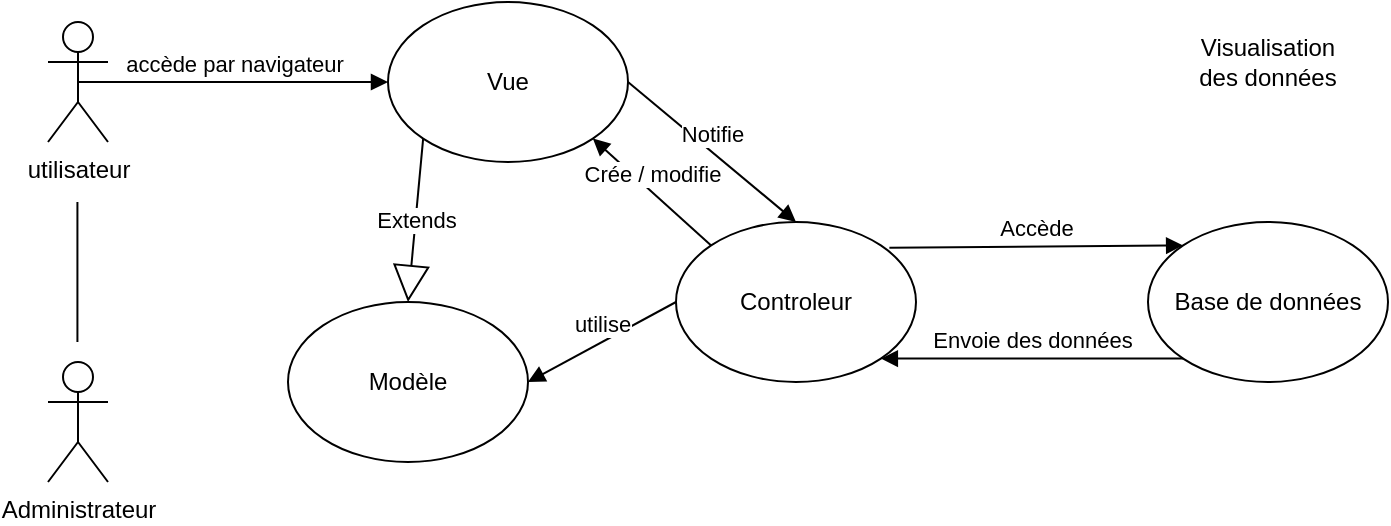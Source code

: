 <mxfile version="13.9.9" type="device"><diagram id="rpkbqPBAGdfF_mykBUv9" name="Page-1"><mxGraphModel dx="1422" dy="822" grid="1" gridSize="10" guides="1" tooltips="1" connect="1" arrows="1" fold="1" page="1" pageScale="1" pageWidth="827" pageHeight="1169" math="0" shadow="0"><root><mxCell id="0"/><mxCell id="1" parent="0"/><mxCell id="r9mdGP4UPuByvkLqKNBe-1" value="utilisateur" style="shape=umlActor;verticalLabelPosition=bottom;verticalAlign=top;html=1;outlineConnect=0;" parent="1" vertex="1"><mxGeometry x="40" y="80" width="30" height="60" as="geometry"/></mxCell><mxCell id="r9mdGP4UPuByvkLqKNBe-2" value="Vue" style="ellipse;whiteSpace=wrap;html=1;" parent="1" vertex="1"><mxGeometry x="210" y="70" width="120" height="80" as="geometry"/></mxCell><mxCell id="r9mdGP4UPuByvkLqKNBe-3" value="Modèle" style="ellipse;whiteSpace=wrap;html=1;" parent="1" vertex="1"><mxGeometry x="160" y="220" width="120" height="80" as="geometry"/></mxCell><mxCell id="r9mdGP4UPuByvkLqKNBe-4" value="Controleur" style="ellipse;whiteSpace=wrap;html=1;" parent="1" vertex="1"><mxGeometry x="354" y="180" width="120" height="80" as="geometry"/></mxCell><mxCell id="r9mdGP4UPuByvkLqKNBe-5" value="Base de données" style="ellipse;whiteSpace=wrap;html=1;" parent="1" vertex="1"><mxGeometry x="590" y="180" width="120" height="80" as="geometry"/></mxCell><mxCell id="r9mdGP4UPuByvkLqKNBe-7" value="accède par navigateur" style="html=1;verticalAlign=bottom;endArrow=block;exitX=0.5;exitY=0.5;exitDx=0;exitDy=0;exitPerimeter=0;" parent="1" source="r9mdGP4UPuByvkLqKNBe-1" target="r9mdGP4UPuByvkLqKNBe-2" edge="1"><mxGeometry width="80" relative="1" as="geometry"><mxPoint x="310" y="400" as="sourcePoint"/><mxPoint x="390" y="400" as="targetPoint"/></mxGeometry></mxCell><mxCell id="r9mdGP4UPuByvkLqKNBe-8" value="utilise" style="html=1;verticalAlign=bottom;endArrow=block;exitX=0;exitY=0.5;exitDx=0;exitDy=0;entryX=1;entryY=0.5;entryDx=0;entryDy=0;" parent="1" source="r9mdGP4UPuByvkLqKNBe-4" target="r9mdGP4UPuByvkLqKNBe-3" edge="1"><mxGeometry width="80" relative="1" as="geometry"><mxPoint x="320" y="260" as="sourcePoint"/><mxPoint x="400" y="260" as="targetPoint"/></mxGeometry></mxCell><mxCell id="r9mdGP4UPuByvkLqKNBe-9" value="Crée / modifie" style="html=1;verticalAlign=bottom;endArrow=block;exitX=0;exitY=0;exitDx=0;exitDy=0;entryX=1;entryY=1;entryDx=0;entryDy=0;" parent="1" source="r9mdGP4UPuByvkLqKNBe-4" target="r9mdGP4UPuByvkLqKNBe-2" edge="1"><mxGeometry width="80" relative="1" as="geometry"><mxPoint x="380" y="310" as="sourcePoint"/><mxPoint x="460" y="310" as="targetPoint"/></mxGeometry></mxCell><mxCell id="r9mdGP4UPuByvkLqKNBe-10" value="Notifie" style="html=1;verticalAlign=bottom;endArrow=block;exitX=1;exitY=0.5;exitDx=0;exitDy=0;entryX=0.5;entryY=0;entryDx=0;entryDy=0;" parent="1" source="r9mdGP4UPuByvkLqKNBe-2" target="r9mdGP4UPuByvkLqKNBe-4" edge="1"><mxGeometry width="80" relative="1" as="geometry"><mxPoint x="381.574" y="201.716" as="sourcePoint"/><mxPoint x="322.426" y="148.284" as="targetPoint"/></mxGeometry></mxCell><mxCell id="r9mdGP4UPuByvkLqKNBe-11" value="Extends" style="endArrow=block;endSize=16;endFill=0;html=1;entryX=0.5;entryY=0;entryDx=0;entryDy=0;exitX=0;exitY=1;exitDx=0;exitDy=0;" parent="1" source="r9mdGP4UPuByvkLqKNBe-2" target="r9mdGP4UPuByvkLqKNBe-3" edge="1"><mxGeometry width="160" relative="1" as="geometry"><mxPoint x="230" y="220" as="sourcePoint"/><mxPoint x="70" y="220" as="targetPoint"/></mxGeometry></mxCell><mxCell id="r9mdGP4UPuByvkLqKNBe-12" value="Accède" style="html=1;verticalAlign=bottom;endArrow=block;exitX=0.889;exitY=0.161;exitDx=0;exitDy=0;exitPerimeter=0;entryX=0;entryY=0;entryDx=0;entryDy=0;" parent="1" source="r9mdGP4UPuByvkLqKNBe-4" target="r9mdGP4UPuByvkLqKNBe-5" edge="1"><mxGeometry width="80" relative="1" as="geometry"><mxPoint x="490" y="180" as="sourcePoint"/><mxPoint x="570" y="180" as="targetPoint"/></mxGeometry></mxCell><mxCell id="r9mdGP4UPuByvkLqKNBe-13" value="Envoie des données" style="html=1;verticalAlign=bottom;endArrow=block;exitX=0;exitY=1;exitDx=0;exitDy=0;entryX=1;entryY=1;entryDx=0;entryDy=0;" parent="1" source="r9mdGP4UPuByvkLqKNBe-5" target="r9mdGP4UPuByvkLqKNBe-4" edge="1"><mxGeometry width="80" relative="1" as="geometry"><mxPoint x="470.68" y="202.88" as="sourcePoint"/><mxPoint x="617.574" y="201.716" as="targetPoint"/></mxGeometry></mxCell><mxCell id="mEDjXOpnV0xUm4Um3zj8-1" value="Administrateur" style="shape=umlActor;verticalLabelPosition=bottom;verticalAlign=top;html=1;outlineConnect=0;" parent="1" vertex="1"><mxGeometry x="40" y="250" width="30" height="60" as="geometry"/></mxCell><mxCell id="mEDjXOpnV0xUm4Um3zj8-3" value="" style="endArrow=none;html=1;" parent="1" edge="1"><mxGeometry width="50" height="50" relative="1" as="geometry"><mxPoint x="54.71" y="240" as="sourcePoint"/><mxPoint x="54.71" y="170" as="targetPoint"/></mxGeometry></mxCell><mxCell id="mEDjXOpnV0xUm4Um3zj8-4" value="Visualisation des données" style="text;html=1;strokeColor=none;fillColor=none;align=center;verticalAlign=middle;whiteSpace=wrap;rounded=0;" parent="1" vertex="1"><mxGeometry x="610" y="80" width="80" height="40" as="geometry"/></mxCell></root></mxGraphModel></diagram></mxfile>